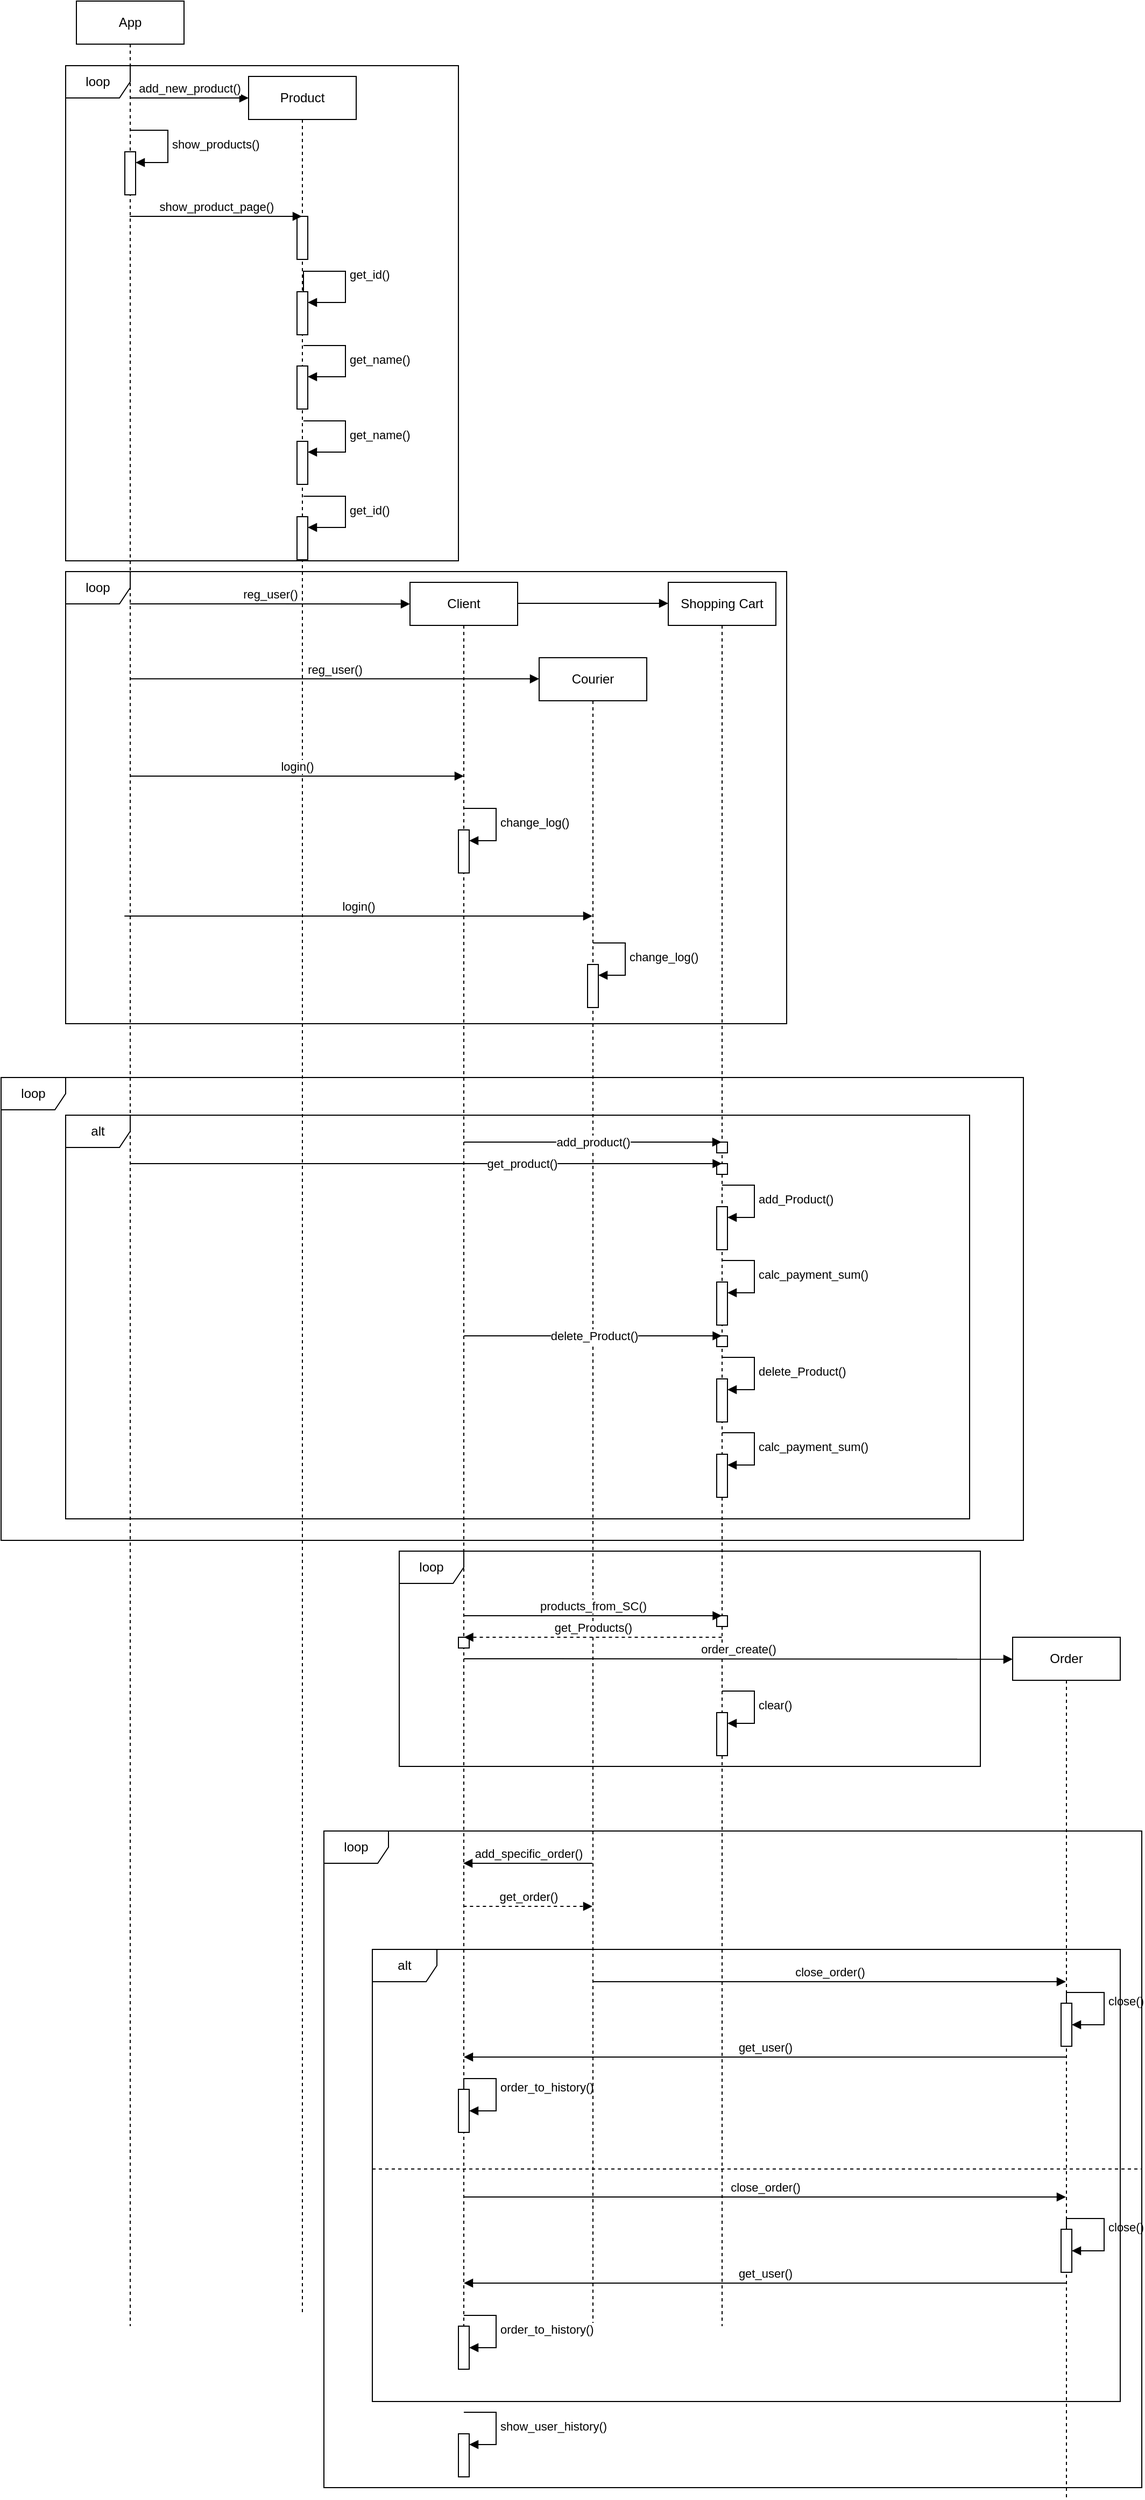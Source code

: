 <mxfile version="22.0.4" type="github">
  <diagram name="Страница — 1" id="QKT6WsH2Z0uWWN3aXLzz">
    <mxGraphModel dx="2620" dy="2117" grid="1" gridSize="10" guides="1" tooltips="1" connect="1" arrows="1" fold="1" page="1" pageScale="1" pageWidth="827" pageHeight="1169" math="0" shadow="0">
      <root>
        <mxCell id="0" />
        <mxCell id="1" parent="0" />
        <mxCell id="R161lrSTg0WXfEPUk8Zl-1" value="App" style="shape=umlLifeline;perimeter=lifelinePerimeter;whiteSpace=wrap;html=1;container=1;dropTarget=0;collapsible=0;recursiveResize=0;outlineConnect=0;portConstraint=eastwest;newEdgeStyle={&quot;curved&quot;:0,&quot;rounded&quot;:0};" parent="1" vertex="1">
          <mxGeometry x="-30" y="-320" width="100" height="2160" as="geometry" />
        </mxCell>
        <mxCell id="KEKvrft_BPd6GVxRHbvh-13" value="" style="html=1;points=[[0,0,0,0,5],[0,1,0,0,-5],[1,0,0,0,5],[1,1,0,0,-5]];perimeter=orthogonalPerimeter;outlineConnect=0;targetShapes=umlLifeline;portConstraint=eastwest;newEdgeStyle={&quot;curved&quot;:0,&quot;rounded&quot;:0};" vertex="1" parent="R161lrSTg0WXfEPUk8Zl-1">
          <mxGeometry x="45" y="140" width="10" height="40" as="geometry" />
        </mxCell>
        <mxCell id="R161lrSTg0WXfEPUk8Zl-2" value="Product" style="shape=umlLifeline;perimeter=lifelinePerimeter;whiteSpace=wrap;html=1;container=1;dropTarget=0;collapsible=0;recursiveResize=0;outlineConnect=0;portConstraint=eastwest;newEdgeStyle={&quot;curved&quot;:0,&quot;rounded&quot;:0};" parent="1" vertex="1">
          <mxGeometry x="130" y="-250" width="100" height="2080" as="geometry" />
        </mxCell>
        <mxCell id="KEKvrft_BPd6GVxRHbvh-15" value="" style="html=1;points=[[0,0,0,0,5],[0,1,0,0,-5],[1,0,0,0,5],[1,1,0,0,-5]];perimeter=orthogonalPerimeter;outlineConnect=0;targetShapes=umlLifeline;portConstraint=eastwest;newEdgeStyle={&quot;curved&quot;:0,&quot;rounded&quot;:0};" vertex="1" parent="R161lrSTg0WXfEPUk8Zl-2">
          <mxGeometry x="45" y="200" width="10" height="40" as="geometry" />
        </mxCell>
        <mxCell id="KEKvrft_BPd6GVxRHbvh-16" value="get_id()" style="html=1;align=left;spacingLeft=2;endArrow=block;rounded=0;edgeStyle=orthogonalEdgeStyle;curved=0;rounded=0;" edge="1" parent="R161lrSTg0WXfEPUk8Zl-2" target="KEKvrft_BPd6GVxRHbvh-15">
          <mxGeometry relative="1" as="geometry">
            <mxPoint x="51" y="200" as="sourcePoint" />
            <Array as="points">
              <mxPoint x="90" y="181" />
              <mxPoint x="90" y="210" />
            </Array>
          </mxGeometry>
        </mxCell>
        <mxCell id="KEKvrft_BPd6GVxRHbvh-17" value="" style="html=1;points=[[0,0,0,0,5],[0,1,0,0,-5],[1,0,0,0,5],[1,1,0,0,-5]];perimeter=orthogonalPerimeter;outlineConnect=0;targetShapes=umlLifeline;portConstraint=eastwest;newEdgeStyle={&quot;curved&quot;:0,&quot;rounded&quot;:0};" vertex="1" parent="R161lrSTg0WXfEPUk8Zl-2">
          <mxGeometry x="45" y="130" width="10" height="40" as="geometry" />
        </mxCell>
        <mxCell id="KEKvrft_BPd6GVxRHbvh-22" value="" style="html=1;points=[[0,0,0,0,5],[0,1,0,0,-5],[1,0,0,0,5],[1,1,0,0,-5]];perimeter=orthogonalPerimeter;outlineConnect=0;targetShapes=umlLifeline;portConstraint=eastwest;newEdgeStyle={&quot;curved&quot;:0,&quot;rounded&quot;:0};" vertex="1" parent="R161lrSTg0WXfEPUk8Zl-2">
          <mxGeometry x="45" y="269" width="10" height="40" as="geometry" />
        </mxCell>
        <mxCell id="KEKvrft_BPd6GVxRHbvh-23" value="get_name()" style="html=1;align=left;spacingLeft=2;endArrow=block;rounded=0;edgeStyle=orthogonalEdgeStyle;curved=0;rounded=0;exitX=0.51;exitY=0.115;exitDx=0;exitDy=0;exitPerimeter=0;" edge="1" parent="R161lrSTg0WXfEPUk8Zl-2" target="KEKvrft_BPd6GVxRHbvh-22">
          <mxGeometry relative="1" as="geometry">
            <mxPoint x="51" y="250" as="sourcePoint" />
            <Array as="points">
              <mxPoint x="90" y="250" />
              <mxPoint x="90" y="279" />
            </Array>
          </mxGeometry>
        </mxCell>
        <mxCell id="KEKvrft_BPd6GVxRHbvh-24" value="" style="html=1;points=[[0,0,0,0,5],[0,1,0,0,-5],[1,0,0,0,5],[1,1,0,0,-5]];perimeter=orthogonalPerimeter;outlineConnect=0;targetShapes=umlLifeline;portConstraint=eastwest;newEdgeStyle={&quot;curved&quot;:0,&quot;rounded&quot;:0};" vertex="1" parent="R161lrSTg0WXfEPUk8Zl-2">
          <mxGeometry x="45" y="339" width="10" height="40" as="geometry" />
        </mxCell>
        <mxCell id="KEKvrft_BPd6GVxRHbvh-25" value="get_name()" style="html=1;align=left;spacingLeft=2;endArrow=block;rounded=0;edgeStyle=orthogonalEdgeStyle;curved=0;rounded=0;exitX=0.51;exitY=0.115;exitDx=0;exitDy=0;exitPerimeter=0;" edge="1" parent="R161lrSTg0WXfEPUk8Zl-2" target="KEKvrft_BPd6GVxRHbvh-24">
          <mxGeometry relative="1" as="geometry">
            <mxPoint x="51" y="320" as="sourcePoint" />
            <Array as="points">
              <mxPoint x="90" y="320" />
              <mxPoint x="90" y="349" />
            </Array>
          </mxGeometry>
        </mxCell>
        <mxCell id="KEKvrft_BPd6GVxRHbvh-26" value="" style="html=1;points=[[0,0,0,0,5],[0,1,0,0,-5],[1,0,0,0,5],[1,1,0,0,-5]];perimeter=orthogonalPerimeter;outlineConnect=0;targetShapes=umlLifeline;portConstraint=eastwest;newEdgeStyle={&quot;curved&quot;:0,&quot;rounded&quot;:0};" vertex="1" parent="R161lrSTg0WXfEPUk8Zl-2">
          <mxGeometry x="45" y="409" width="10" height="40" as="geometry" />
        </mxCell>
        <mxCell id="KEKvrft_BPd6GVxRHbvh-27" value="get_id()" style="html=1;align=left;spacingLeft=2;endArrow=block;rounded=0;edgeStyle=orthogonalEdgeStyle;curved=0;rounded=0;exitX=0.51;exitY=0.115;exitDx=0;exitDy=0;exitPerimeter=0;" edge="1" parent="R161lrSTg0WXfEPUk8Zl-2" target="KEKvrft_BPd6GVxRHbvh-26">
          <mxGeometry relative="1" as="geometry">
            <mxPoint x="51" y="390" as="sourcePoint" />
            <Array as="points">
              <mxPoint x="90.0" y="390" />
              <mxPoint x="90.0" y="419" />
            </Array>
          </mxGeometry>
        </mxCell>
        <mxCell id="R161lrSTg0WXfEPUk8Zl-4" value="Client" style="shape=umlLifeline;perimeter=lifelinePerimeter;whiteSpace=wrap;html=1;container=1;dropTarget=0;collapsible=0;recursiveResize=0;outlineConnect=0;portConstraint=eastwest;newEdgeStyle={&quot;curved&quot;:0,&quot;rounded&quot;:0};" parent="1" vertex="1">
          <mxGeometry x="280" y="220" width="100" height="1620" as="geometry" />
        </mxCell>
        <mxCell id="R161lrSTg0WXfEPUk8Zl-59" value="order_to_history()" style="html=1;align=left;spacingLeft=2;endArrow=block;rounded=0;edgeStyle=orthogonalEdgeStyle;curved=0;rounded=0;" parent="R161lrSTg0WXfEPUk8Zl-4" source="R161lrSTg0WXfEPUk8Zl-60" target="R161lrSTg0WXfEPUk8Zl-60" edge="1">
          <mxGeometry relative="1" as="geometry">
            <mxPoint x="50" y="1707.08" as="sourcePoint" />
            <Array as="points">
              <mxPoint x="50" y="1390" />
              <mxPoint x="80" y="1390" />
              <mxPoint x="80" y="1420" />
            </Array>
            <mxPoint x="60" y="1420" as="targetPoint" />
          </mxGeometry>
        </mxCell>
        <mxCell id="R161lrSTg0WXfEPUk8Zl-60" value="" style="html=1;points=[[0,0,0,0,5],[0,1,0,0,-5],[1,0,0,0,5],[1,1,0,0,-5]];perimeter=orthogonalPerimeter;outlineConnect=0;targetShapes=umlLifeline;portConstraint=eastwest;newEdgeStyle={&quot;curved&quot;:0,&quot;rounded&quot;:0};" parent="R161lrSTg0WXfEPUk8Zl-4" vertex="1">
          <mxGeometry x="45" y="1400" width="10" height="40" as="geometry" />
        </mxCell>
        <mxCell id="R161lrSTg0WXfEPUk8Zl-65" value="" style="html=1;points=[[0,0,0,0,5],[0,1,0,0,-5],[1,0,0,0,5],[1,1,0,0,-5]];perimeter=orthogonalPerimeter;outlineConnect=0;targetShapes=umlLifeline;portConstraint=eastwest;newEdgeStyle={&quot;curved&quot;:0,&quot;rounded&quot;:0};" parent="R161lrSTg0WXfEPUk8Zl-4" vertex="1">
          <mxGeometry x="45" y="1620" width="10" height="40" as="geometry" />
        </mxCell>
        <mxCell id="KEKvrft_BPd6GVxRHbvh-2" value="show_user_history()" style="html=1;align=left;spacingLeft=2;endArrow=block;rounded=0;edgeStyle=orthogonalEdgeStyle;curved=0;rounded=0;" edge="1" parent="R161lrSTg0WXfEPUk8Zl-4">
          <mxGeometry relative="1" as="geometry">
            <mxPoint x="50" y="1700" as="sourcePoint" />
            <Array as="points">
              <mxPoint x="80" y="1730" />
            </Array>
            <mxPoint x="55" y="1730" as="targetPoint" />
          </mxGeometry>
        </mxCell>
        <mxCell id="KEKvrft_BPd6GVxRHbvh-3" value="" style="html=1;points=[[0,0,0,0,5],[0,1,0,0,-5],[1,0,0,0,5],[1,1,0,0,-5]];perimeter=orthogonalPerimeter;outlineConnect=0;targetShapes=umlLifeline;portConstraint=eastwest;newEdgeStyle={&quot;curved&quot;:0,&quot;rounded&quot;:0};" vertex="1" parent="R161lrSTg0WXfEPUk8Zl-4">
          <mxGeometry x="45" y="1720" width="10" height="40" as="geometry" />
        </mxCell>
        <mxCell id="KEKvrft_BPd6GVxRHbvh-30" value="" style="html=1;points=[[0,0,0,0,5],[0,1,0,0,-5],[1,0,0,0,5],[1,1,0,0,-5]];perimeter=orthogonalPerimeter;outlineConnect=0;targetShapes=umlLifeline;portConstraint=eastwest;newEdgeStyle={&quot;curved&quot;:0,&quot;rounded&quot;:0};" vertex="1" parent="R161lrSTg0WXfEPUk8Zl-4">
          <mxGeometry x="45" y="230" width="10" height="40" as="geometry" />
        </mxCell>
        <mxCell id="KEKvrft_BPd6GVxRHbvh-31" value="change_log()" style="html=1;align=left;spacingLeft=2;endArrow=block;rounded=0;edgeStyle=orthogonalEdgeStyle;curved=0;rounded=0;" edge="1" target="KEKvrft_BPd6GVxRHbvh-30" parent="R161lrSTg0WXfEPUk8Zl-4">
          <mxGeometry relative="1" as="geometry">
            <mxPoint x="50" y="210" as="sourcePoint" />
            <Array as="points">
              <mxPoint x="80" y="240" />
            </Array>
          </mxGeometry>
        </mxCell>
        <mxCell id="R161lrSTg0WXfEPUk8Zl-5" value="Courier" style="shape=umlLifeline;perimeter=lifelinePerimeter;whiteSpace=wrap;html=1;container=1;dropTarget=0;collapsible=0;recursiveResize=0;outlineConnect=0;portConstraint=eastwest;newEdgeStyle={&quot;curved&quot;:0,&quot;rounded&quot;:0};" parent="1" vertex="1">
          <mxGeometry x="400" y="290" width="100" height="1550" as="geometry" />
        </mxCell>
        <mxCell id="KEKvrft_BPd6GVxRHbvh-36" value="" style="html=1;points=[[0,0,0,0,5],[0,1,0,0,-5],[1,0,0,0,5],[1,1,0,0,-5]];perimeter=orthogonalPerimeter;outlineConnect=0;targetShapes=umlLifeline;portConstraint=eastwest;newEdgeStyle={&quot;curved&quot;:0,&quot;rounded&quot;:0};" vertex="1" parent="R161lrSTg0WXfEPUk8Zl-5">
          <mxGeometry x="45" y="285" width="10" height="40" as="geometry" />
        </mxCell>
        <mxCell id="KEKvrft_BPd6GVxRHbvh-37" value="change_log()" style="html=1;align=left;spacingLeft=2;endArrow=block;rounded=0;edgeStyle=orthogonalEdgeStyle;curved=0;rounded=0;" edge="1" parent="R161lrSTg0WXfEPUk8Zl-5" target="KEKvrft_BPd6GVxRHbvh-36">
          <mxGeometry relative="1" as="geometry">
            <mxPoint x="50" y="265" as="sourcePoint" />
            <Array as="points">
              <mxPoint x="80" y="265" />
              <mxPoint x="80" y="295" />
            </Array>
          </mxGeometry>
        </mxCell>
        <mxCell id="R161lrSTg0WXfEPUk8Zl-6" value="Order" style="shape=umlLifeline;perimeter=lifelinePerimeter;whiteSpace=wrap;html=1;container=1;dropTarget=0;collapsible=0;recursiveResize=0;outlineConnect=0;portConstraint=eastwest;newEdgeStyle={&quot;curved&quot;:0,&quot;rounded&quot;:0};" parent="1" vertex="1">
          <mxGeometry x="840" y="1200" width="100" height="800" as="geometry" />
        </mxCell>
        <mxCell id="KEKvrft_BPd6GVxRHbvh-40" value="close()" style="html=1;align=left;spacingLeft=2;endArrow=block;rounded=0;edgeStyle=orthogonalEdgeStyle;curved=0;rounded=0;" edge="1" parent="R161lrSTg0WXfEPUk8Zl-6" source="KEKvrft_BPd6GVxRHbvh-41" target="KEKvrft_BPd6GVxRHbvh-41">
          <mxGeometry relative="1" as="geometry">
            <mxPoint x="55" y="647.06" as="sourcePoint" />
            <Array as="points">
              <mxPoint x="50" y="329.98" />
              <mxPoint x="85" y="329.98" />
              <mxPoint x="85" y="359.98" />
            </Array>
            <mxPoint x="65" y="359.98" as="targetPoint" />
          </mxGeometry>
        </mxCell>
        <mxCell id="KEKvrft_BPd6GVxRHbvh-41" value="" style="html=1;points=[[0,0,0,0,5],[0,1,0,0,-5],[1,0,0,0,5],[1,1,0,0,-5]];perimeter=orthogonalPerimeter;outlineConnect=0;targetShapes=umlLifeline;portConstraint=eastwest;newEdgeStyle={&quot;curved&quot;:0,&quot;rounded&quot;:0};" vertex="1" parent="R161lrSTg0WXfEPUk8Zl-6">
          <mxGeometry x="45" y="339.98" width="10" height="40" as="geometry" />
        </mxCell>
        <mxCell id="KEKvrft_BPd6GVxRHbvh-45" value="close()" style="html=1;align=left;spacingLeft=2;endArrow=block;rounded=0;edgeStyle=orthogonalEdgeStyle;curved=0;rounded=0;" edge="1" parent="R161lrSTg0WXfEPUk8Zl-6" source="KEKvrft_BPd6GVxRHbvh-46" target="KEKvrft_BPd6GVxRHbvh-46">
          <mxGeometry relative="1" as="geometry">
            <mxPoint x="55" y="857.06" as="sourcePoint" />
            <Array as="points">
              <mxPoint x="50" y="539.98" />
              <mxPoint x="85" y="539.98" />
              <mxPoint x="85" y="569.98" />
            </Array>
            <mxPoint x="65" y="569.98" as="targetPoint" />
          </mxGeometry>
        </mxCell>
        <mxCell id="KEKvrft_BPd6GVxRHbvh-46" value="" style="html=1;points=[[0,0,0,0,5],[0,1,0,0,-5],[1,0,0,0,5],[1,1,0,0,-5]];perimeter=orthogonalPerimeter;outlineConnect=0;targetShapes=umlLifeline;portConstraint=eastwest;newEdgeStyle={&quot;curved&quot;:0,&quot;rounded&quot;:0};" vertex="1" parent="R161lrSTg0WXfEPUk8Zl-6">
          <mxGeometry x="45" y="549.98" width="10" height="40" as="geometry" />
        </mxCell>
        <mxCell id="R161lrSTg0WXfEPUk8Zl-7" value="Shopping Cart" style="shape=umlLifeline;perimeter=lifelinePerimeter;whiteSpace=wrap;html=1;container=1;dropTarget=0;collapsible=0;recursiveResize=0;outlineConnect=0;portConstraint=eastwest;newEdgeStyle={&quot;curved&quot;:0,&quot;rounded&quot;:0};" parent="1" vertex="1">
          <mxGeometry x="520" y="220" width="100" height="1620" as="geometry" />
        </mxCell>
        <mxCell id="R161lrSTg0WXfEPUk8Zl-32" value="add_Product()" style="html=1;align=left;spacingLeft=2;endArrow=block;rounded=0;edgeStyle=orthogonalEdgeStyle;curved=0;rounded=0;" parent="R161lrSTg0WXfEPUk8Zl-7" edge="1">
          <mxGeometry relative="1" as="geometry">
            <mxPoint x="50" y="560" as="sourcePoint" />
            <Array as="points">
              <mxPoint x="80" y="590" />
            </Array>
            <mxPoint x="55" y="590" as="targetPoint" />
          </mxGeometry>
        </mxCell>
        <mxCell id="R161lrSTg0WXfEPUk8Zl-35" value="calc_payment_sum()" style="html=1;align=left;spacingLeft=2;endArrow=block;rounded=0;edgeStyle=orthogonalEdgeStyle;curved=0;rounded=0;" parent="R161lrSTg0WXfEPUk8Zl-7" edge="1">
          <mxGeometry relative="1" as="geometry">
            <mxPoint x="50" y="630" as="sourcePoint" />
            <Array as="points">
              <mxPoint x="80" y="660" />
            </Array>
            <mxPoint x="55" y="660" as="targetPoint" />
          </mxGeometry>
        </mxCell>
        <mxCell id="R161lrSTg0WXfEPUk8Zl-36" value="" style="html=1;points=[[0,0,0,0,5],[0,1,0,0,-5],[1,0,0,0,5],[1,1,0,0,-5]];perimeter=orthogonalPerimeter;outlineConnect=0;targetShapes=umlLifeline;portConstraint=eastwest;newEdgeStyle={&quot;curved&quot;:0,&quot;rounded&quot;:0};" parent="R161lrSTg0WXfEPUk8Zl-7" vertex="1">
          <mxGeometry x="45" y="650" width="10" height="40" as="geometry" />
        </mxCell>
        <mxCell id="R161lrSTg0WXfEPUk8Zl-42" value="clear()" style="html=1;align=left;spacingLeft=2;endArrow=block;rounded=0;edgeStyle=orthogonalEdgeStyle;curved=0;rounded=0;" parent="R161lrSTg0WXfEPUk8Zl-7" edge="1">
          <mxGeometry relative="1" as="geometry">
            <mxPoint x="50" y="1030" as="sourcePoint" />
            <Array as="points">
              <mxPoint x="80" y="1060" />
            </Array>
            <mxPoint x="55" y="1060" as="targetPoint" />
          </mxGeometry>
        </mxCell>
        <mxCell id="R161lrSTg0WXfEPUk8Zl-43" value="" style="html=1;points=[[0,0,0,0,5],[0,1,0,0,-5],[1,0,0,0,5],[1,1,0,0,-5]];perimeter=orthogonalPerimeter;outlineConnect=0;targetShapes=umlLifeline;portConstraint=eastwest;newEdgeStyle={&quot;curved&quot;:0,&quot;rounded&quot;:0};" parent="R161lrSTg0WXfEPUk8Zl-7" vertex="1">
          <mxGeometry x="45" y="1050" width="10" height="40" as="geometry" />
        </mxCell>
        <mxCell id="KEKvrft_BPd6GVxRHbvh-19" value="" style="html=1;points=[[0,0,0,0,5],[0,1,0,0,-5],[1,0,0,0,5],[1,1,0,0,-5]];perimeter=orthogonalPerimeter;outlineConnect=0;targetShapes=umlLifeline;portConstraint=eastwest;newEdgeStyle={&quot;curved&quot;:0,&quot;rounded&quot;:0};" vertex="1" parent="R161lrSTg0WXfEPUk8Zl-7">
          <mxGeometry x="45" y="540" width="10" height="10" as="geometry" />
        </mxCell>
        <mxCell id="KEKvrft_BPd6GVxRHbvh-55" value="delete_Product()" style="html=1;align=left;spacingLeft=2;endArrow=block;rounded=0;edgeStyle=orthogonalEdgeStyle;curved=0;rounded=0;" edge="1" parent="R161lrSTg0WXfEPUk8Zl-7">
          <mxGeometry relative="1" as="geometry">
            <mxPoint x="50" y="720" as="sourcePoint" />
            <Array as="points">
              <mxPoint x="80" y="750" />
            </Array>
            <mxPoint x="55" y="750" as="targetPoint" />
          </mxGeometry>
        </mxCell>
        <mxCell id="KEKvrft_BPd6GVxRHbvh-56" value="calc_payment_sum()" style="html=1;align=left;spacingLeft=2;endArrow=block;rounded=0;edgeStyle=orthogonalEdgeStyle;curved=0;rounded=0;" edge="1" parent="R161lrSTg0WXfEPUk8Zl-7">
          <mxGeometry relative="1" as="geometry">
            <mxPoint x="50" y="790" as="sourcePoint" />
            <Array as="points">
              <mxPoint x="80" y="820" />
            </Array>
            <mxPoint x="55" y="820" as="targetPoint" />
          </mxGeometry>
        </mxCell>
        <mxCell id="KEKvrft_BPd6GVxRHbvh-57" value="" style="html=1;points=[[0,0,0,0,5],[0,1,0,0,-5],[1,0,0,0,5],[1,1,0,0,-5]];perimeter=orthogonalPerimeter;outlineConnect=0;targetShapes=umlLifeline;portConstraint=eastwest;newEdgeStyle={&quot;curved&quot;:0,&quot;rounded&quot;:0};" vertex="1" parent="R161lrSTg0WXfEPUk8Zl-7">
          <mxGeometry x="45" y="810" width="10" height="40" as="geometry" />
        </mxCell>
        <mxCell id="KEKvrft_BPd6GVxRHbvh-58" value="" style="html=1;points=[[0,0,0,0,5],[0,1,0,0,-5],[1,0,0,0,5],[1,1,0,0,-5]];perimeter=orthogonalPerimeter;outlineConnect=0;targetShapes=umlLifeline;portConstraint=eastwest;newEdgeStyle={&quot;curved&quot;:0,&quot;rounded&quot;:0};" vertex="1" parent="R161lrSTg0WXfEPUk8Zl-7">
          <mxGeometry x="45" y="740" width="10" height="40" as="geometry" />
        </mxCell>
        <mxCell id="R161lrSTg0WXfEPUk8Zl-9" value="add_new_product()" style="html=1;verticalAlign=bottom;endArrow=block;curved=0;rounded=0;" parent="1" edge="1">
          <mxGeometry width="80" relative="1" as="geometry">
            <mxPoint x="19.5" y="-230" as="sourcePoint" />
            <mxPoint x="130" y="-230" as="targetPoint" />
          </mxGeometry>
        </mxCell>
        <mxCell id="R161lrSTg0WXfEPUk8Zl-12" value="reg_user()" style="html=1;verticalAlign=bottom;endArrow=block;curved=0;rounded=0;entryX=0;entryY=0.067;entryDx=0;entryDy=0;entryPerimeter=0;" parent="1" edge="1">
          <mxGeometry width="80" relative="1" as="geometry">
            <mxPoint x="19.5" y="240" as="sourcePoint" />
            <mxPoint x="280" y="240.1" as="targetPoint" />
          </mxGeometry>
        </mxCell>
        <mxCell id="R161lrSTg0WXfEPUk8Zl-14" value="reg_user()" style="html=1;verticalAlign=bottom;endArrow=block;curved=0;rounded=0;entryX=0;entryY=0.067;entryDx=0;entryDy=0;entryPerimeter=0;" parent="1" edge="1">
          <mxGeometry width="80" relative="1" as="geometry">
            <mxPoint x="19.5" y="309.58" as="sourcePoint" />
            <mxPoint x="400" y="309.68" as="targetPoint" />
          </mxGeometry>
        </mxCell>
        <mxCell id="R161lrSTg0WXfEPUk8Zl-15" value="" style="html=1;verticalAlign=bottom;endArrow=block;curved=0;rounded=0;" parent="1" edge="1">
          <mxGeometry width="80" relative="1" as="geometry">
            <mxPoint x="380" y="239.5" as="sourcePoint" />
            <mxPoint x="520" y="239.5" as="targetPoint" />
          </mxGeometry>
        </mxCell>
        <mxCell id="R161lrSTg0WXfEPUk8Zl-16" value="loop" style="shape=umlFrame;whiteSpace=wrap;html=1;pointerEvents=0;" parent="1" vertex="1">
          <mxGeometry x="-40" y="-260" width="365" height="460" as="geometry" />
        </mxCell>
        <mxCell id="R161lrSTg0WXfEPUk8Zl-17" value="order_create()" style="html=1;verticalAlign=bottom;endArrow=block;curved=0;rounded=0;entryX=0;entryY=0.017;entryDx=0;entryDy=0;entryPerimeter=0;" parent="1" edge="1">
          <mxGeometry width="80" relative="1" as="geometry">
            <mxPoint x="330" y="1220" as="sourcePoint" />
            <mxPoint x="840" y="1220.4" as="targetPoint" />
          </mxGeometry>
        </mxCell>
        <mxCell id="R161lrSTg0WXfEPUk8Zl-18" value="loop" style="shape=umlFrame;whiteSpace=wrap;html=1;pointerEvents=0;" parent="1" vertex="1">
          <mxGeometry x="270" y="1120" width="540" height="200" as="geometry" />
        </mxCell>
        <mxCell id="R161lrSTg0WXfEPUk8Zl-21" value="loop" style="shape=umlFrame;whiteSpace=wrap;html=1;pointerEvents=0;" parent="1" vertex="1">
          <mxGeometry x="-40" y="210" width="670" height="420" as="geometry" />
        </mxCell>
        <mxCell id="R161lrSTg0WXfEPUk8Zl-25" value="" style="html=1;verticalAlign=bottom;endArrow=block;curved=0;rounded=0;" parent="1" edge="1">
          <mxGeometry width="80" relative="1" as="geometry">
            <mxPoint x="20.25" y="760" as="sourcePoint" />
            <mxPoint x="569.75" y="760" as="targetPoint" />
          </mxGeometry>
        </mxCell>
        <mxCell id="R161lrSTg0WXfEPUk8Zl-26" value="get_product()" style="edgeLabel;html=1;align=center;verticalAlign=middle;resizable=0;points=[];" parent="R161lrSTg0WXfEPUk8Zl-25" vertex="1" connectable="0">
          <mxGeometry x="0.186" relative="1" as="geometry">
            <mxPoint x="37" as="offset" />
          </mxGeometry>
        </mxCell>
        <mxCell id="R161lrSTg0WXfEPUk8Zl-27" value="loop" style="shape=umlFrame;whiteSpace=wrap;html=1;pointerEvents=0;" parent="1" vertex="1">
          <mxGeometry x="-100" y="680" width="950" height="430" as="geometry" />
        </mxCell>
        <mxCell id="R161lrSTg0WXfEPUk8Zl-33" value="" style="html=1;points=[[0,0,0,0,5],[0,1,0,0,-5],[1,0,0,0,5],[1,1,0,0,-5]];perimeter=orthogonalPerimeter;outlineConnect=0;targetShapes=umlLifeline;portConstraint=eastwest;newEdgeStyle={&quot;curved&quot;:0,&quot;rounded&quot;:0};" parent="1" vertex="1">
          <mxGeometry x="565" y="800" width="10" height="40" as="geometry" />
        </mxCell>
        <mxCell id="R161lrSTg0WXfEPUk8Zl-46" value="add_specific_order()" style="html=1;verticalAlign=bottom;endArrow=block;curved=0;rounded=0;" parent="1" edge="1">
          <mxGeometry width="80" relative="1" as="geometry">
            <mxPoint x="449.5" y="1410" as="sourcePoint" />
            <mxPoint x="329.5" y="1410" as="targetPoint" />
          </mxGeometry>
        </mxCell>
        <mxCell id="R161lrSTg0WXfEPUk8Zl-47" value="get_order()" style="html=1;verticalAlign=bottom;endArrow=block;curved=0;rounded=0;dashed=1;" parent="1" edge="1">
          <mxGeometry width="80" relative="1" as="geometry">
            <mxPoint x="329.667" y="1450.0" as="sourcePoint" />
            <mxPoint x="449.5" y="1450.0" as="targetPoint" />
          </mxGeometry>
        </mxCell>
        <mxCell id="R161lrSTg0WXfEPUk8Zl-48" value="loop" style="shape=umlFrame;whiteSpace=wrap;html=1;pointerEvents=0;" parent="1" vertex="1">
          <mxGeometry x="200" y="1380" width="760" height="610" as="geometry" />
        </mxCell>
        <mxCell id="R161lrSTg0WXfEPUk8Zl-49" value="close_order()" style="html=1;verticalAlign=bottom;endArrow=block;curved=0;rounded=0;" parent="1" edge="1" target="R161lrSTg0WXfEPUk8Zl-6">
          <mxGeometry width="80" relative="1" as="geometry">
            <mxPoint x="450" y="1520" as="sourcePoint" />
            <mxPoint x="330" y="1520" as="targetPoint" />
          </mxGeometry>
        </mxCell>
        <mxCell id="R161lrSTg0WXfEPUk8Zl-53" value="close_order()" style="html=1;verticalAlign=bottom;endArrow=block;curved=0;rounded=0;" parent="1" edge="1" target="R161lrSTg0WXfEPUk8Zl-6">
          <mxGeometry width="80" relative="1" as="geometry">
            <mxPoint x="330" y="1720" as="sourcePoint" />
            <mxPoint x="449.5" y="1720" as="targetPoint" />
          </mxGeometry>
        </mxCell>
        <mxCell id="R161lrSTg0WXfEPUk8Zl-55" value="alt" style="shape=umlFrame;whiteSpace=wrap;html=1;pointerEvents=0;" parent="1" vertex="1">
          <mxGeometry x="245" y="1490" width="695" height="420" as="geometry" />
        </mxCell>
        <mxCell id="R161lrSTg0WXfEPUk8Zl-56" value="" style="line;strokeWidth=1;fillColor=none;align=left;verticalAlign=middle;spacingTop=-1;spacingLeft=3;spacingRight=3;rotatable=0;labelPosition=right;points=[];portConstraint=eastwest;strokeColor=inherit;dashed=1;" parent="1" vertex="1">
          <mxGeometry x="245" y="1690" width="715" height="8" as="geometry" />
        </mxCell>
        <mxCell id="R161lrSTg0WXfEPUk8Zl-64" value="order_to_history()" style="html=1;align=left;spacingLeft=2;endArrow=block;rounded=0;edgeStyle=orthogonalEdgeStyle;curved=0;rounded=0;" parent="1" edge="1">
          <mxGeometry relative="1" as="geometry">
            <mxPoint x="330" y="1830" as="sourcePoint" />
            <Array as="points">
              <mxPoint x="360" y="1860" />
            </Array>
            <mxPoint x="335" y="1860" as="targetPoint" />
          </mxGeometry>
        </mxCell>
        <mxCell id="KEKvrft_BPd6GVxRHbvh-10" value="show_product_page()" style="html=1;verticalAlign=bottom;endArrow=block;curved=0;rounded=0;" edge="1" parent="1" target="R161lrSTg0WXfEPUk8Zl-2">
          <mxGeometry width="80" relative="1" as="geometry">
            <mxPoint x="19.5" y="-120" as="sourcePoint" />
            <mxPoint x="130" y="-120" as="targetPoint" />
          </mxGeometry>
        </mxCell>
        <mxCell id="KEKvrft_BPd6GVxRHbvh-14" value="show_products()" style="html=1;align=left;spacingLeft=2;endArrow=block;rounded=0;edgeStyle=orthogonalEdgeStyle;curved=0;rounded=0;" edge="1" target="KEKvrft_BPd6GVxRHbvh-13" parent="1">
          <mxGeometry relative="1" as="geometry">
            <mxPoint x="20" y="-200" as="sourcePoint" />
            <Array as="points">
              <mxPoint x="55" y="-170" />
            </Array>
          </mxGeometry>
        </mxCell>
        <mxCell id="KEKvrft_BPd6GVxRHbvh-18" value="" style="html=1;points=[[0,0,0,0,5],[0,1,0,0,-5],[1,0,0,0,5],[1,1,0,0,-5]];perimeter=orthogonalPerimeter;outlineConnect=0;targetShapes=umlLifeline;portConstraint=eastwest;newEdgeStyle={&quot;curved&quot;:0,&quot;rounded&quot;:0};" vertex="1" parent="1">
          <mxGeometry x="565" y="740" width="10" height="10" as="geometry" />
        </mxCell>
        <mxCell id="R161lrSTg0WXfEPUk8Zl-23" value="" style="html=1;verticalAlign=bottom;endArrow=block;curved=0;rounded=0;" parent="1" edge="1">
          <mxGeometry width="80" relative="1" as="geometry">
            <mxPoint x="330" y="740" as="sourcePoint" />
            <mxPoint x="569.5" y="740" as="targetPoint" />
          </mxGeometry>
        </mxCell>
        <mxCell id="R161lrSTg0WXfEPUk8Zl-24" value="add_product()" style="edgeLabel;html=1;align=center;verticalAlign=middle;resizable=0;points=[];" parent="R161lrSTg0WXfEPUk8Zl-23" vertex="1" connectable="0">
          <mxGeometry x="0.186" relative="1" as="geometry">
            <mxPoint x="-22" as="offset" />
          </mxGeometry>
        </mxCell>
        <mxCell id="KEKvrft_BPd6GVxRHbvh-20" value="" style="html=1;points=[[0,0,0,0,5],[0,1,0,0,-5],[1,0,0,0,5],[1,1,0,0,-5]];perimeter=orthogonalPerimeter;outlineConnect=0;targetShapes=umlLifeline;portConstraint=eastwest;newEdgeStyle={&quot;curved&quot;:0,&quot;rounded&quot;:0};" vertex="1" parent="1">
          <mxGeometry x="565" y="1180" width="10" height="10" as="geometry" />
        </mxCell>
        <mxCell id="R161lrSTg0WXfEPUk8Zl-38" value="products_from_SC()" style="html=1;verticalAlign=bottom;endArrow=block;curved=0;rounded=0;" parent="1" edge="1">
          <mxGeometry width="80" relative="1" as="geometry">
            <mxPoint x="330.25" y="1180" as="sourcePoint" />
            <mxPoint x="569.75" y="1180" as="targetPoint" />
          </mxGeometry>
        </mxCell>
        <mxCell id="KEKvrft_BPd6GVxRHbvh-21" value="" style="html=1;points=[[0,0,0,0,5],[0,1,0,0,-5],[1,0,0,0,5],[1,1,0,0,-5]];perimeter=orthogonalPerimeter;outlineConnect=0;targetShapes=umlLifeline;portConstraint=eastwest;newEdgeStyle={&quot;curved&quot;:0,&quot;rounded&quot;:0};" vertex="1" parent="1">
          <mxGeometry x="325" y="1200" width="10" height="10" as="geometry" />
        </mxCell>
        <mxCell id="R161lrSTg0WXfEPUk8Zl-40" value="get_Products()" style="html=1;verticalAlign=bottom;endArrow=block;curved=0;rounded=0;dashed=1;" parent="1" edge="1">
          <mxGeometry width="80" relative="1" as="geometry">
            <mxPoint x="569.75" y="1200" as="sourcePoint" />
            <mxPoint x="330.25" y="1200" as="targetPoint" />
          </mxGeometry>
        </mxCell>
        <mxCell id="KEKvrft_BPd6GVxRHbvh-29" value="login()" style="html=1;verticalAlign=bottom;endArrow=block;curved=0;rounded=0;" edge="1" parent="1">
          <mxGeometry width="80" relative="1" as="geometry">
            <mxPoint x="19.63" y="400" as="sourcePoint" />
            <mxPoint x="330" y="400" as="targetPoint" />
          </mxGeometry>
        </mxCell>
        <mxCell id="KEKvrft_BPd6GVxRHbvh-32" value="login()" style="html=1;verticalAlign=bottom;endArrow=block;curved=0;rounded=0;" edge="1" parent="1" target="R161lrSTg0WXfEPUk8Zl-5">
          <mxGeometry width="80" relative="1" as="geometry">
            <mxPoint x="14.63" y="530" as="sourcePoint" />
            <mxPoint x="325" y="530" as="targetPoint" />
          </mxGeometry>
        </mxCell>
        <mxCell id="KEKvrft_BPd6GVxRHbvh-44" value="get_user()" style="html=1;verticalAlign=bottom;endArrow=block;curved=0;rounded=0;" edge="1" parent="1">
          <mxGeometry width="80" relative="1" as="geometry">
            <mxPoint x="890" y="1590" as="sourcePoint" />
            <mxPoint x="330" y="1590" as="targetPoint" />
          </mxGeometry>
        </mxCell>
        <mxCell id="KEKvrft_BPd6GVxRHbvh-47" value="get_user()" style="html=1;verticalAlign=bottom;endArrow=block;curved=0;rounded=0;exitX=0.5;exitY=0.775;exitDx=0;exitDy=0;exitPerimeter=0;" edge="1" parent="1">
          <mxGeometry width="80" relative="1" as="geometry">
            <mxPoint x="890" y="1800" as="sourcePoint" />
            <mxPoint x="330" y="1800" as="targetPoint" />
          </mxGeometry>
        </mxCell>
        <mxCell id="KEKvrft_BPd6GVxRHbvh-48" value="alt" style="shape=umlFrame;whiteSpace=wrap;html=1;pointerEvents=0;" vertex="1" parent="1">
          <mxGeometry x="-40" y="715" width="840" height="375" as="geometry" />
        </mxCell>
        <mxCell id="KEKvrft_BPd6GVxRHbvh-59" value="" style="html=1;points=[[0,0,0,0,5],[0,1,0,0,-5],[1,0,0,0,5],[1,1,0,0,-5]];perimeter=orthogonalPerimeter;outlineConnect=0;targetShapes=umlLifeline;portConstraint=eastwest;newEdgeStyle={&quot;curved&quot;:0,&quot;rounded&quot;:0};" vertex="1" parent="1">
          <mxGeometry x="565" y="920" width="10" height="10" as="geometry" />
        </mxCell>
        <mxCell id="KEKvrft_BPd6GVxRHbvh-51" value="" style="html=1;verticalAlign=bottom;endArrow=block;curved=0;rounded=0;" edge="1" parent="1">
          <mxGeometry width="80" relative="1" as="geometry">
            <mxPoint x="330.25" y="920" as="sourcePoint" />
            <mxPoint x="569.75" y="920" as="targetPoint" />
          </mxGeometry>
        </mxCell>
        <mxCell id="KEKvrft_BPd6GVxRHbvh-52" value="delete_Product()" style="edgeLabel;html=1;align=center;verticalAlign=middle;resizable=0;points=[];" vertex="1" connectable="0" parent="KEKvrft_BPd6GVxRHbvh-51">
          <mxGeometry x="0.186" relative="1" as="geometry">
            <mxPoint x="-22" as="offset" />
          </mxGeometry>
        </mxCell>
      </root>
    </mxGraphModel>
  </diagram>
</mxfile>
